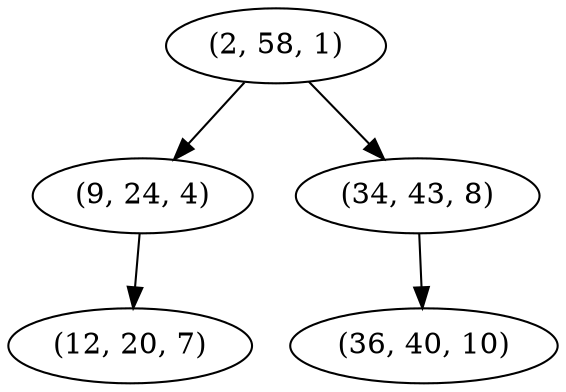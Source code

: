 digraph tree {
    "(2, 58, 1)";
    "(9, 24, 4)";
    "(12, 20, 7)";
    "(34, 43, 8)";
    "(36, 40, 10)";
    "(2, 58, 1)" -> "(9, 24, 4)";
    "(2, 58, 1)" -> "(34, 43, 8)";
    "(9, 24, 4)" -> "(12, 20, 7)";
    "(34, 43, 8)" -> "(36, 40, 10)";
}
